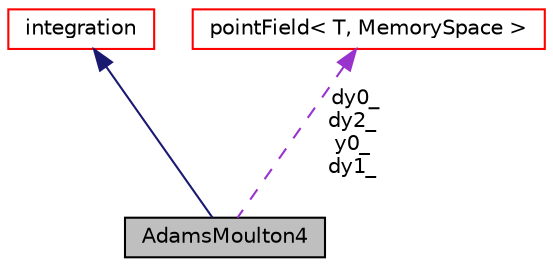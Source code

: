 digraph "AdamsMoulton4"
{
 // LATEX_PDF_SIZE
  edge [fontname="Helvetica",fontsize="10",labelfontname="Helvetica",labelfontsize="10"];
  node [fontname="Helvetica",fontsize="10",shape=record];
  Node1 [label="AdamsMoulton4",height=0.2,width=0.4,color="black", fillcolor="grey75", style="filled", fontcolor="black",tooltip="Fourth order Adams-Moulton integration method for solving ODE."];
  Node2 -> Node1 [dir="back",color="midnightblue",fontsize="10",style="solid",fontname="Helvetica"];
  Node2 [label="integration",height=0.2,width=0.4,color="red", fillcolor="white", style="filled",URL="$classpFlow_1_1integration.html",tooltip="Base class for integrating the first order ODE (IVP)"];
  Node66 -> Node1 [dir="back",color="darkorchid3",fontsize="10",style="dashed",label=" dy0_\ndy2_\ny0_\ndy1_" ,fontname="Helvetica"];
  Node66 [label="pointField\< T, MemorySpace \>",height=0.2,width=0.4,color="red", fillcolor="white", style="filled",URL="$classpFlow_1_1pointField.html",tooltip=" "];
}
